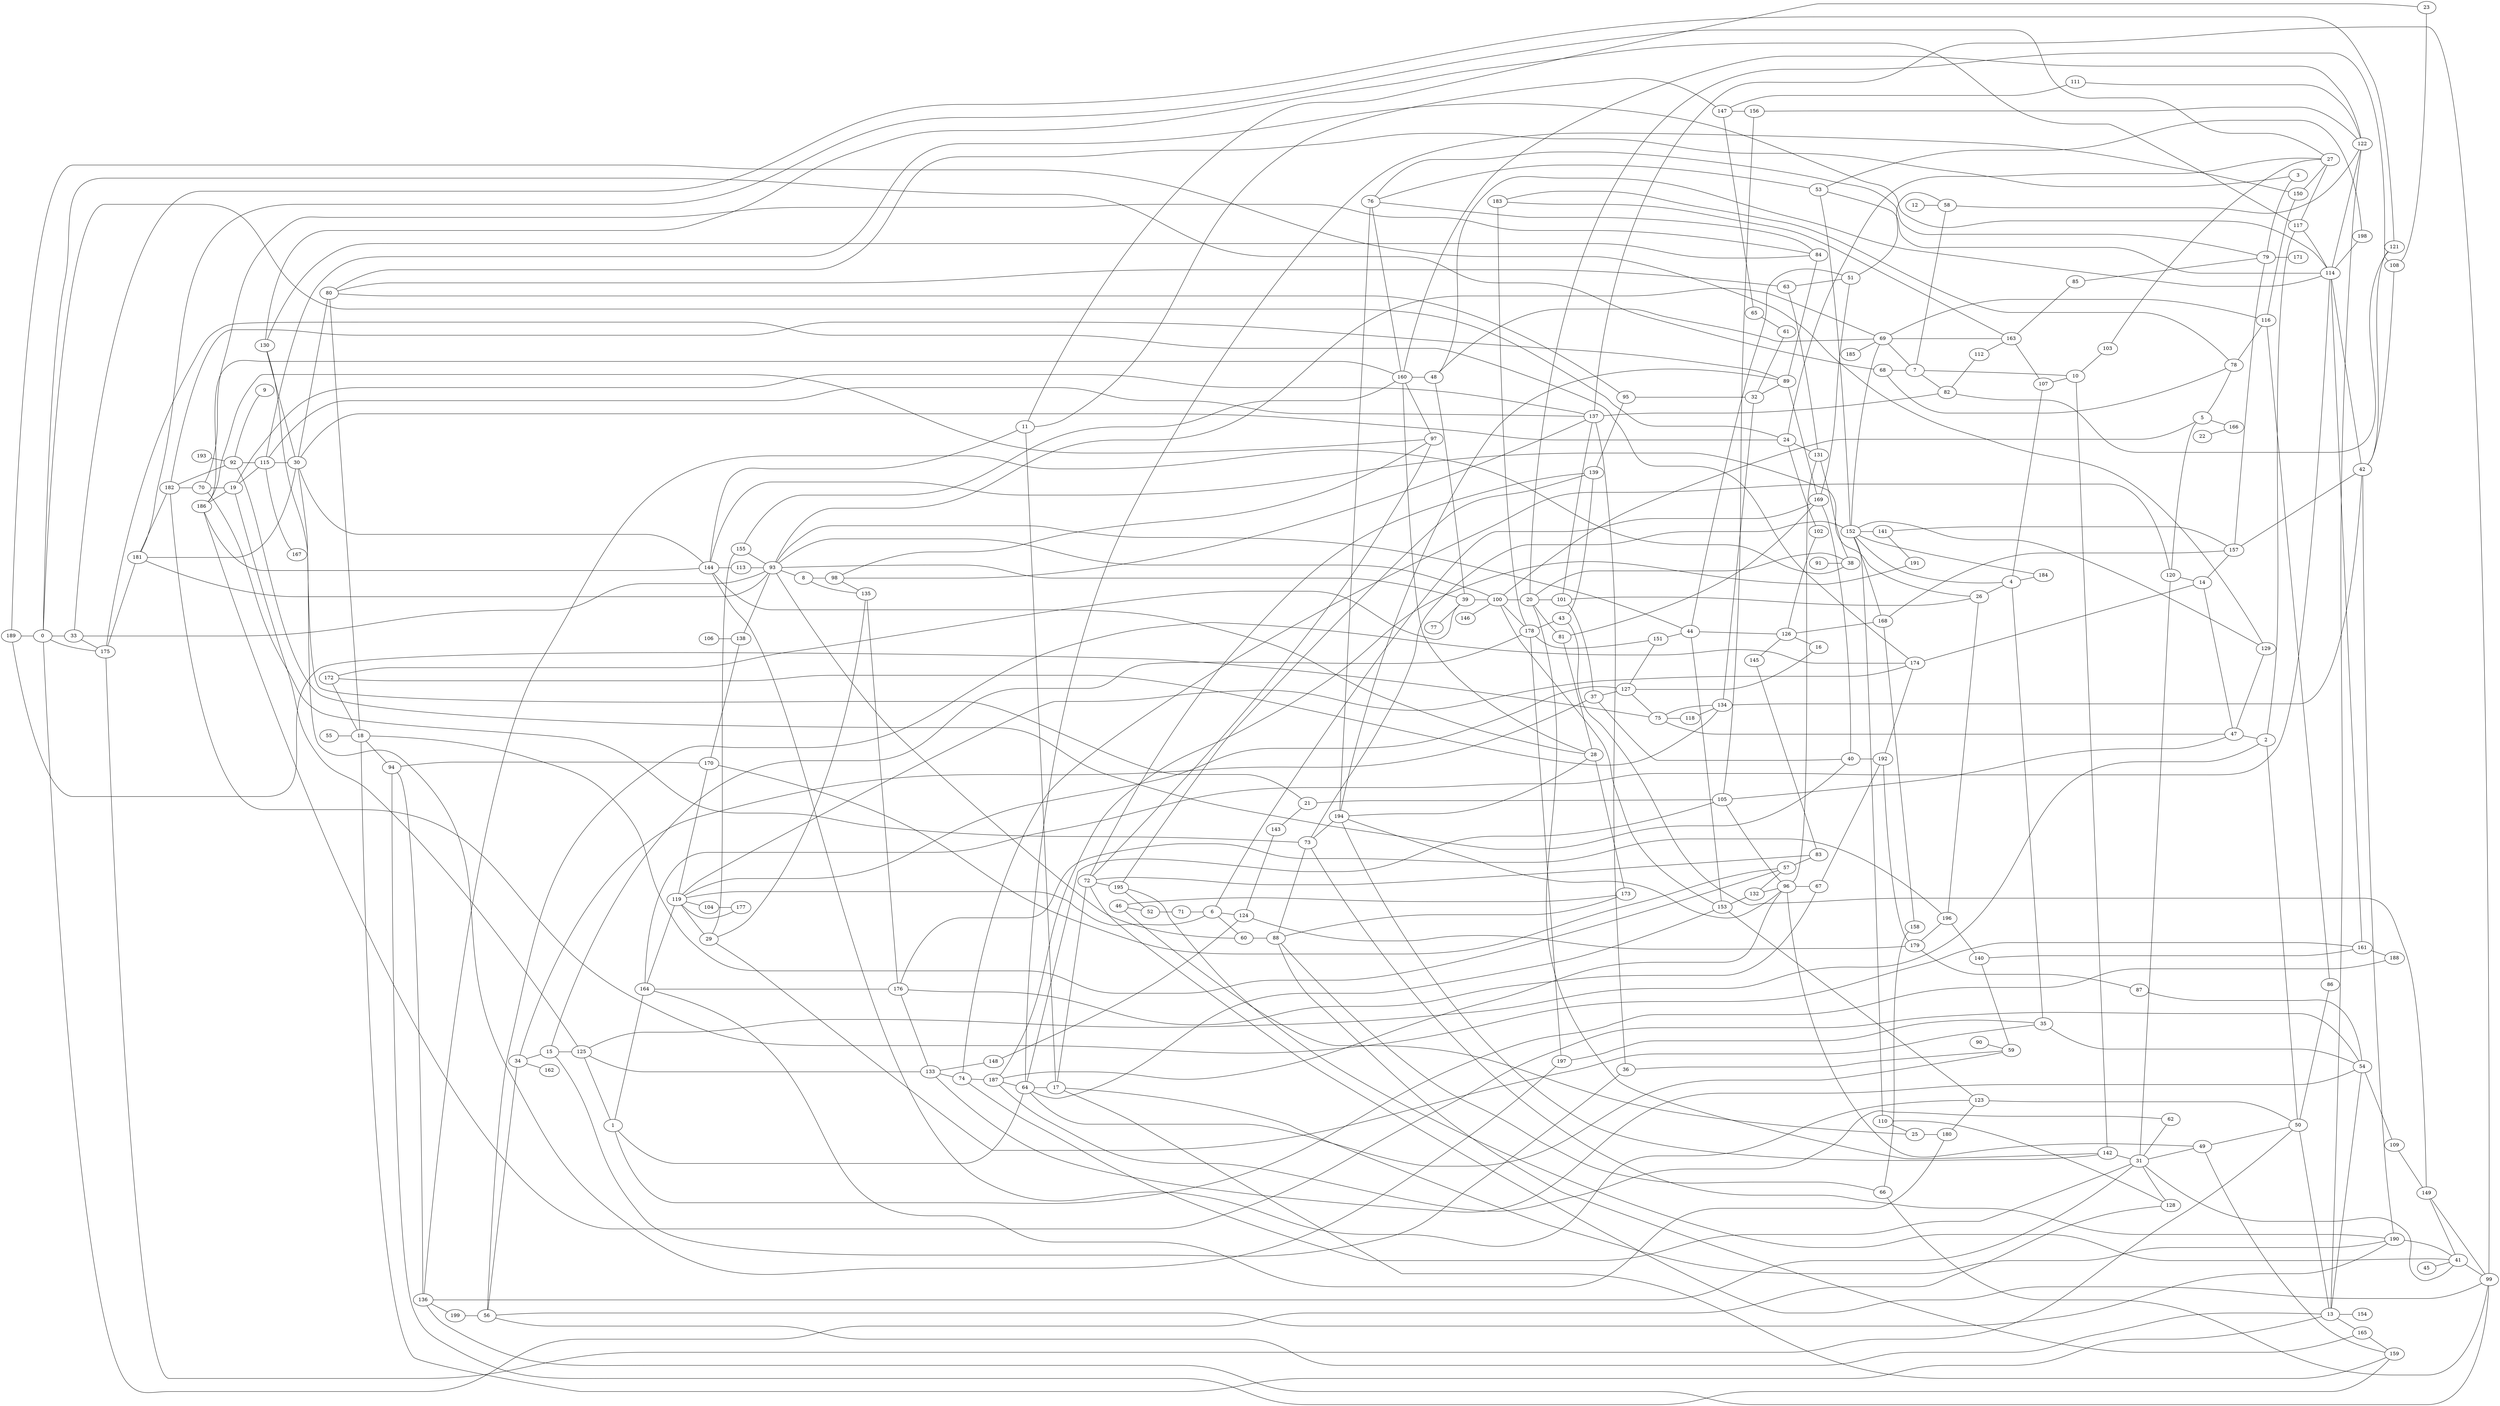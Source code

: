 graph G {
rankdir=LR;
0 [label="0"];
1 [label="1"];
2 [label="2"];
3 [label="3"];
4 [label="4"];
5 [label="5"];
6 [label="6"];
7 [label="7"];
8 [label="8"];
9 [label="9"];
10 [label="10"];
11 [label="11"];
12 [label="12"];
13 [label="13"];
14 [label="14"];
15 [label="15"];
16 [label="16"];
17 [label="17"];
18 [label="18"];
19 [label="19"];
20 [label="20"];
21 [label="21"];
22 [label="22"];
23 [label="23"];
24 [label="24"];
25 [label="25"];
26 [label="26"];
27 [label="27"];
28 [label="28"];
29 [label="29"];
30 [label="30"];
31 [label="31"];
32 [label="32"];
33 [label="33"];
34 [label="34"];
35 [label="35"];
36 [label="36"];
37 [label="37"];
38 [label="38"];
39 [label="39"];
40 [label="40"];
41 [label="41"];
42 [label="42"];
43 [label="43"];
44 [label="44"];
45 [label="45"];
46 [label="46"];
47 [label="47"];
48 [label="48"];
49 [label="49"];
50 [label="50"];
51 [label="51"];
52 [label="52"];
53 [label="53"];
54 [label="54"];
55 [label="55"];
56 [label="56"];
57 [label="57"];
58 [label="58"];
59 [label="59"];
60 [label="60"];
61 [label="61"];
62 [label="62"];
63 [label="63"];
64 [label="64"];
65 [label="65"];
66 [label="66"];
67 [label="67"];
68 [label="68"];
69 [label="69"];
70 [label="70"];
71 [label="71"];
72 [label="72"];
73 [label="73"];
74 [label="74"];
75 [label="75"];
76 [label="76"];
77 [label="77"];
78 [label="78"];
79 [label="79"];
80 [label="80"];
81 [label="81"];
82 [label="82"];
83 [label="83"];
84 [label="84"];
85 [label="85"];
86 [label="86"];
87 [label="87"];
88 [label="88"];
89 [label="89"];
90 [label="90"];
91 [label="91"];
92 [label="92"];
93 [label="93"];
94 [label="94"];
95 [label="95"];
96 [label="96"];
97 [label="97"];
98 [label="98"];
99 [label="99"];
100 [label="100"];
101 [label="101"];
102 [label="102"];
103 [label="103"];
104 [label="104"];
105 [label="105"];
106 [label="106"];
107 [label="107"];
108 [label="108"];
109 [label="109"];
110 [label="110"];
111 [label="111"];
112 [label="112"];
113 [label="113"];
114 [label="114"];
115 [label="115"];
116 [label="116"];
117 [label="117"];
118 [label="118"];
119 [label="119"];
120 [label="120"];
121 [label="121"];
122 [label="122"];
123 [label="123"];
124 [label="124"];
125 [label="125"];
126 [label="126"];
127 [label="127"];
128 [label="128"];
129 [label="129"];
130 [label="130"];
131 [label="131"];
132 [label="132"];
133 [label="133"];
134 [label="134"];
135 [label="135"];
136 [label="136"];
137 [label="137"];
138 [label="138"];
139 [label="139"];
140 [label="140"];
141 [label="141"];
142 [label="142"];
143 [label="143"];
144 [label="144"];
145 [label="145"];
146 [label="146"];
147 [label="147"];
148 [label="148"];
149 [label="149"];
150 [label="150"];
151 [label="151"];
152 [label="152"];
153 [label="153"];
154 [label="154"];
155 [label="155"];
156 [label="156"];
157 [label="157"];
158 [label="158"];
159 [label="159"];
160 [label="160"];
161 [label="161"];
162 [label="162"];
163 [label="163"];
164 [label="164"];
165 [label="165"];
166 [label="166"];
167 [label="167"];
168 [label="168"];
169 [label="169"];
170 [label="170"];
171 [label="171"];
172 [label="172"];
173 [label="173"];
174 [label="174"];
175 [label="175"];
176 [label="176"];
177 [label="177"];
178 [label="178"];
179 [label="179"];
180 [label="180"];
181 [label="181"];
182 [label="182"];
183 [label="183"];
184 [label="184"];
185 [label="185"];
186 [label="186"];
187 [label="187"];
188 [label="188"];
189 [label="189"];
190 [label="190"];
191 [label="191"];
192 [label="192"];
193 [label="193"];
194 [label="194"];
195 [label="195"];
196 [label="196"];
197 [label="197"];
198 [label="198"];
199 [label="199"];
12 -- 58 [];
55 -- 18 [];
77 -- 39 [];
91 -- 38 [];
185 -- 69 [];
193 -- 92 [];
175 -- 0 [];
24 -- 0 [];
128 -- 0 [];
189 -- 0 [];
0 -- 33 [];
0 -- 68 [];
64 -- 1 [];
1 -- 164 [];
1 -- 188 [];
125 -- 1 [];
2 -- 117 [];
2 -- 125 [];
2 -- 50 [];
47 -- 2 [];
80 -- 3 [];
79 -- 3 [];
4 -- 107 [];
26 -- 4 [];
4 -- 35 [];
152 -- 4 [];
4 -- 184 [];
5 -- 78 [];
5 -- 166 [];
100 -- 5 [];
120 -- 5 [];
6 -- 119 [];
71 -- 6 [];
169 -- 6 [];
6 -- 124 [];
6 -- 60 [];
7 -- 58 [];
7 -- 10 [];
7 -- 82 [];
68 -- 7 [];
69 -- 7 [];
135 -- 8 [];
8 -- 98 [];
93 -- 8 [];
92 -- 9 [];
10 -- 103 [];
10 -- 142 [];
107 -- 10 [];
11 -- 17 [];
144 -- 11 [];
11 -- 147 [];
11 -- 23 [];
13 -- 165 [];
13 -- 18 [];
13 -- 154 [];
13 -- 122 [];
13 -- 56 [];
13 -- 54 [];
50 -- 13 [];
14 -- 157 [];
174 -- 14 [];
120 -- 14 [];
14 -- 47 [];
36 -- 15 [];
34 -- 15 [];
15 -- 178 [];
15 -- 125 [];
126 -- 16 [];
127 -- 16 [];
17 -- 72 [];
17 -- 190 [];
17 -- 159 [];
64 -- 17 [];
172 -- 18 [];
80 -- 18 [];
57 -- 18 [];
18 -- 94 [];
19 -- 137 [];
186 -- 19 [];
19 -- 115 [];
125 -- 19 [];
70 -- 19 [];
100 -- 20 [];
20 -- 142 [];
20 -- 108 [];
20 -- 101 [];
20 -- 38 [];
20 -- 81 [];
143 -- 21 [];
21 -- 30 [];
21 -- 105 [];
22 -- 166 [];
108 -- 23 [];
24 -- 102 [];
30 -- 24 [];
24 -- 131 [];
24 -- 27 [];
46 -- 25 [];
25 -- 180 [];
110 -- 25 [];
101 -- 26 [];
196 -- 26 [];
144 -- 26 [];
103 -- 27 [];
150 -- 27 [];
117 -- 27 [];
27 -- 181 [];
28 -- 194 [];
81 -- 28 [];
144 -- 28 [];
28 -- 173 [];
160 -- 28 [];
135 -- 29 [];
35 -- 29 [];
119 -- 29 [];
29 -- 155 [];
115 -- 30 [];
30 -- 181 [];
30 -- 144 [];
30 -- 80 [];
130 -- 30 [];
31 -- 136 [];
142 -- 31 [];
31 -- 120 [];
31 -- 49 [];
31 -- 62 [];
31 -- 128 [];
31 -- 74 [];
31 -- 41 [];
32 -- 89 [];
95 -- 32 [];
134 -- 32 [];
32 -- 61 [];
93 -- 33 [];
33 -- 121 [];
33 -- 175 [];
34 -- 162 [];
34 -- 37 [];
56 -- 34 [];
35 -- 54 [];
197 -- 35 [];
137 -- 36 [];
36 -- 59 [];
101 -- 37 [];
37 -- 40 [];
37 -- 127 [];
131 -- 38 [];
136 -- 38 [];
172 -- 39 [];
48 -- 39 [];
39 -- 93 [];
39 -- 100 [];
40 -- 192 [];
169 -- 40 [];
92 -- 40 [];
149 -- 41 [];
45 -- 41 [];
195 -- 41 [];
41 -- 99 [];
190 -- 41 [];
42 -- 108 [];
114 -- 42 [];
42 -- 190 [];
134 -- 42 [];
42 -- 121 [];
157 -- 42 [];
43 -- 139 [];
43 -- 149 [];
178 -- 43 [];
44 -- 153 [];
151 -- 44 [];
44 -- 93 [];
44 -- 126 [];
44 -- 51 [];
46 -- 173 [];
46 -- 52 [];
105 -- 47 [];
75 -- 47 [];
47 -- 129 [];
48 -- 69 [];
160 -- 48 [];
48 -- 114 [];
96 -- 49 [];
49 -- 50 [];
159 -- 49 [];
123 -- 50 [];
50 -- 86 [];
175 -- 50 [];
169 -- 51 [];
51 -- 58 [];
63 -- 51 [];
52 -- 71 [];
195 -- 52 [];
53 -- 198 [];
53 -- 152 [];
76 -- 53 [];
53 -- 114 [];
87 -- 54 [];
54 -- 133 [];
186 -- 54 [];
54 -- 109 [];
174 -- 56 [];
190 -- 56 [];
199 -- 56 [];
170 -- 57 [];
132 -- 57 [];
57 -- 83 [];
58 -- 122 [];
64 -- 59 [];
90 -- 59 [];
140 -- 59 [];
93 -- 60 [];
60 -- 88 [];
65 -- 61 [];
62 -- 187 [];
63 -- 131 [];
80 -- 63 [];
153 -- 64 [];
150 -- 64 [];
105 -- 64 [];
187 -- 64 [];
147 -- 65 [];
66 -- 158 [];
88 -- 66 [];
66 -- 99 [];
96 -- 67 [];
67 -- 192 [];
67 -- 176 [];
68 -- 78 [];
69 -- 93 [];
69 -- 163 [];
69 -- 116 [];
152 -- 69 [];
84 -- 70 [];
182 -- 70 [];
70 -- 73 [];
83 -- 72 [];
97 -- 72 [];
72 -- 195 [];
72 -- 99 [];
139 -- 72 [];
190 -- 73 [];
152 -- 73 [];
73 -- 194 [];
88 -- 73 [];
120 -- 74 [];
133 -- 74 [];
74 -- 187 [];
189 -- 75 [];
127 -- 75 [];
75 -- 118 [];
134 -- 75 [];
76 -- 160 [];
79 -- 76 [];
84 -- 76 [];
194 -- 76 [];
183 -- 78 [];
78 -- 116 [];
79 -- 171 [];
85 -- 79 [];
157 -- 79 [];
95 -- 80 [];
81 -- 169 [];
137 -- 82 [];
82 -- 121 [];
82 -- 112 [];
145 -- 83 [];
89 -- 84 [];
130 -- 84 [];
163 -- 85 [];
116 -- 86 [];
179 -- 87 [];
165 -- 88 [];
173 -- 88 [];
89 -- 169 [];
89 -- 194 [];
89 -- 182 [];
92 -- 115 [];
182 -- 92 [];
100 -- 93 [];
113 -- 93 [];
138 -- 93 [];
93 -- 181 [];
155 -- 93 [];
94 -- 136 [];
170 -- 94 [];
159 -- 94 [];
139 -- 95 [];
105 -- 96 [];
187 -- 96 [];
96 -- 194 [];
96 -- 131 [];
132 -- 96 [];
160 -- 97 [];
97 -- 98 [];
186 -- 97 [];
98 -- 135 [];
98 -- 137 [];
137 -- 99 [];
149 -- 99 [];
99 -- 136 [];
146 -- 100 [];
100 -- 178 [];
153 -- 100 [];
101 -- 137 [];
126 -- 102 [];
104 -- 177 [];
119 -- 104 [];
105 -- 156 [];
106 -- 138 [];
163 -- 107 [];
109 -- 149 [];
110 -- 128 [];
152 -- 110 [];
111 -- 122 [];
147 -- 111 [];
112 -- 163 [];
144 -- 113 [];
114 -- 122 [];
117 -- 114 [];
114 -- 161 [];
115 -- 114 [];
114 -- 164 [];
114 -- 198 [];
115 -- 167 [];
115 -- 137 [];
116 -- 150 [];
130 -- 117 [];
118 -- 134 [];
174 -- 119 [];
119 -- 170 [];
119 -- 177 [];
164 -- 119 [];
119 -- 127 [];
156 -- 122 [];
160 -- 122 [];
144 -- 123 [];
153 -- 123 [];
180 -- 123 [];
148 -- 124 [];
124 -- 179 [];
124 -- 143 [];
125 -- 133 [];
126 -- 168 [];
145 -- 126 [];
127 -- 151 [];
189 -- 129 [];
129 -- 152 [];
130 -- 197 [];
153 -- 132 [];
133 -- 148 [];
176 -- 133 [];
172 -- 134 [];
135 -- 176 [];
136 -- 199 [];
170 -- 138 [];
195 -- 139 [];
140 -- 161 [];
196 -- 140 [];
141 -- 157 [];
141 -- 191 [];
152 -- 141 [];
194 -- 142 [];
186 -- 144 [];
147 -- 156 [];
178 -- 151 [];
152 -- 168 [];
184 -- 152 [];
155 -- 160 [];
168 -- 157 [];
168 -- 158 [];
165 -- 159 [];
186 -- 160 [];
161 -- 182 [];
161 -- 188 [];
183 -- 163 [];
176 -- 164 [];
180 -- 164 [];
175 -- 174 [];
192 -- 174 [];
175 -- 181 [];
176 -- 196 [];
178 -- 197 [];
183 -- 178 [];
192 -- 179 [];
179 -- 196 [];
181 -- 182 [];
187 -- 191 [];
}

